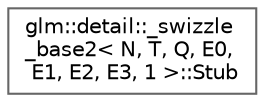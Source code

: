 digraph "Graphical Class Hierarchy"
{
 // LATEX_PDF_SIZE
  bgcolor="transparent";
  edge [fontname=Helvetica,fontsize=10,labelfontname=Helvetica,labelfontsize=10];
  node [fontname=Helvetica,fontsize=10,shape=box,height=0.2,width=0.4];
  rankdir="LR";
  Node0 [id="Node000000",label="glm::detail::_swizzle\l_base2\< N, T, Q, E0,\l E1, E2, E3, 1 \>::Stub",height=0.2,width=0.4,color="grey40", fillcolor="white", style="filled",URL="$structglm_1_1detail_1_1__swizzle__base2_3_01_n_00_01_t_00_01_q_00_01_e0_00_01_e1_00_01_e2_00_01_e3_00_011_01_4_1_1_stub.html",tooltip=" "];
}
